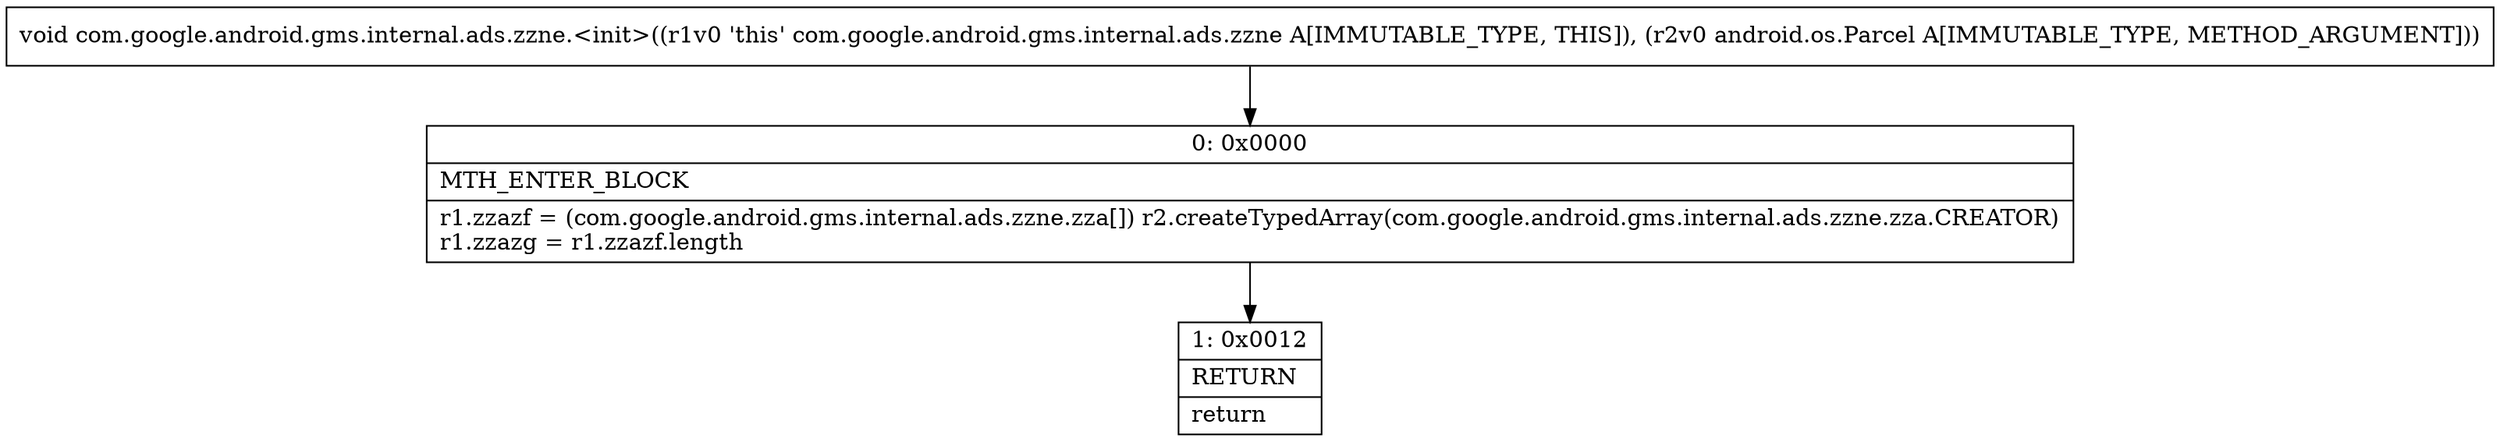 digraph "CFG forcom.google.android.gms.internal.ads.zzne.\<init\>(Landroid\/os\/Parcel;)V" {
Node_0 [shape=record,label="{0\:\ 0x0000|MTH_ENTER_BLOCK\l|r1.zzazf = (com.google.android.gms.internal.ads.zzne.zza[]) r2.createTypedArray(com.google.android.gms.internal.ads.zzne.zza.CREATOR)\lr1.zzazg = r1.zzazf.length\l}"];
Node_1 [shape=record,label="{1\:\ 0x0012|RETURN\l|return\l}"];
MethodNode[shape=record,label="{void com.google.android.gms.internal.ads.zzne.\<init\>((r1v0 'this' com.google.android.gms.internal.ads.zzne A[IMMUTABLE_TYPE, THIS]), (r2v0 android.os.Parcel A[IMMUTABLE_TYPE, METHOD_ARGUMENT])) }"];
MethodNode -> Node_0;
Node_0 -> Node_1;
}

